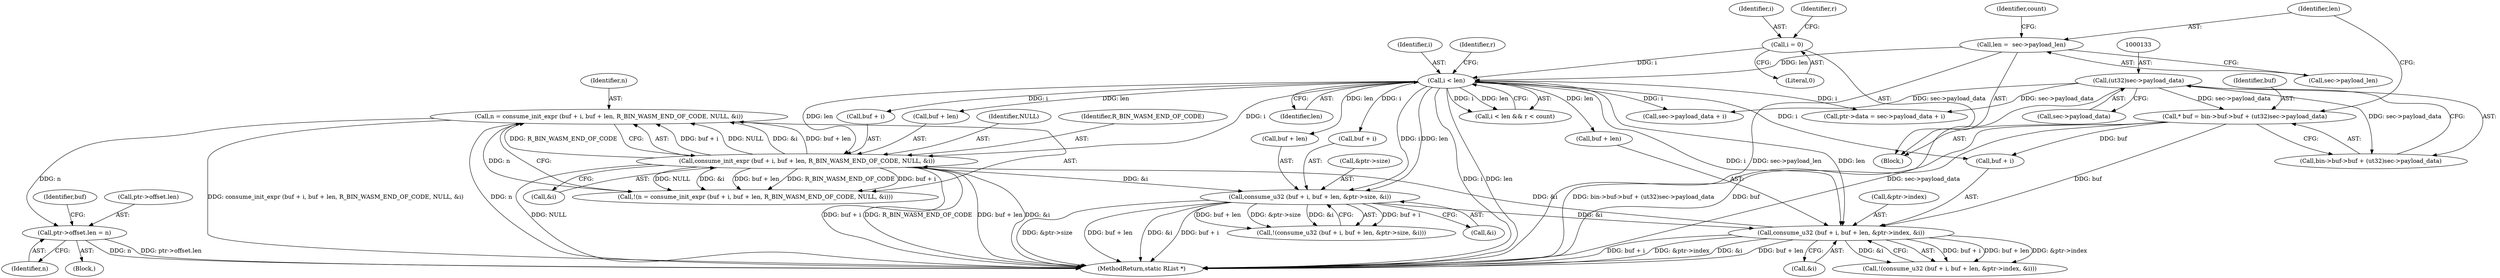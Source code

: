 digraph "1_radare2_d2632f6483a3ceb5d8e0a5fb11142c51c43978b4_0@pointer" {
"1000219" [label="(Call,ptr->offset.len = n)"];
"1000201" [label="(Call,n = consume_init_expr (buf + i, buf + len, R_BIN_WASM_END_OF_CODE, NULL, &i))"];
"1000203" [label="(Call,consume_init_expr (buf + i, buf + len, R_BIN_WASM_END_OF_CODE, NULL, &i))"];
"1000163" [label="(Call,i < len)"];
"1000150" [label="(Call,i = 0)"];
"1000138" [label="(Call,len =  sec->payload_len)"];
"1000181" [label="(Call,consume_u32 (buf + i, buf + len, &ptr->index, &i))"];
"1000124" [label="(Call,* buf = bin->buf->buf + (ut32)sec->payload_data)"];
"1000132" [label="(Call,(ut32)sec->payload_data)"];
"1000228" [label="(Call,consume_u32 (buf + i, buf + len, &ptr->size, &i))"];
"1000219" [label="(Call,ptr->offset.len = n)"];
"1000203" [label="(Call,consume_init_expr (buf + i, buf + len, R_BIN_WASM_END_OF_CODE, NULL, &i))"];
"1000145" [label="(Identifier,count)"];
"1000192" [label="(Call,&i)"];
"1000185" [label="(Call,buf + len)"];
"1000165" [label="(Identifier,len)"];
"1000232" [label="(Call,buf + len)"];
"1000140" [label="(Call,sec->payload_len)"];
"1000212" [label="(Call,&i)"];
"1000235" [label="(Call,&ptr->size)"];
"1000150" [label="(Call,i = 0)"];
"1000155" [label="(Identifier,r)"];
"1000164" [label="(Identifier,i)"];
"1000163" [label="(Call,i < len)"];
"1000204" [label="(Call,buf + i)"];
"1000250" [label="(Call,sec->payload_data + i)"];
"1000162" [label="(Call,i < len && r < count)"];
"1000124" [label="(Call,* buf = bin->buf->buf + (ut32)sec->payload_data)"];
"1000152" [label="(Literal,0)"];
"1000230" [label="(Identifier,buf)"];
"1000181" [label="(Call,consume_u32 (buf + i, buf + len, &ptr->index, &i))"];
"1000126" [label="(Call,bin->buf->buf + (ut32)sec->payload_data)"];
"1000180" [label="(Call,!(consume_u32 (buf + i, buf + len, &ptr->index, &i)))"];
"1000134" [label="(Call,sec->payload_data)"];
"1000167" [label="(Identifier,r)"];
"1000125" [label="(Identifier,buf)"];
"1000138" [label="(Call,len =  sec->payload_len)"];
"1000132" [label="(Call,(ut32)sec->payload_data)"];
"1000227" [label="(Call,!(consume_u32 (buf + i, buf + len, &ptr->size, &i)))"];
"1000220" [label="(Call,ptr->offset.len)"];
"1000225" [label="(Identifier,n)"];
"1000263" [label="(MethodReturn,static RList *)"];
"1000229" [label="(Call,buf + i)"];
"1000188" [label="(Call,&ptr->index)"];
"1000169" [label="(Block,)"];
"1000211" [label="(Identifier,NULL)"];
"1000207" [label="(Call,buf + len)"];
"1000246" [label="(Call,ptr->data = sec->payload_data + i)"];
"1000151" [label="(Identifier,i)"];
"1000239" [label="(Call,&i)"];
"1000182" [label="(Call,buf + i)"];
"1000202" [label="(Identifier,n)"];
"1000201" [label="(Call,n = consume_init_expr (buf + i, buf + len, R_BIN_WASM_END_OF_CODE, NULL, &i))"];
"1000139" [label="(Identifier,len)"];
"1000200" [label="(Call,!(n = consume_init_expr (buf + i, buf + len, R_BIN_WASM_END_OF_CODE, NULL, &i)))"];
"1000103" [label="(Block,)"];
"1000210" [label="(Identifier,R_BIN_WASM_END_OF_CODE)"];
"1000228" [label="(Call,consume_u32 (buf + i, buf + len, &ptr->size, &i))"];
"1000219" -> "1000169"  [label="AST: "];
"1000219" -> "1000225"  [label="CFG: "];
"1000220" -> "1000219"  [label="AST: "];
"1000225" -> "1000219"  [label="AST: "];
"1000230" -> "1000219"  [label="CFG: "];
"1000219" -> "1000263"  [label="DDG: n"];
"1000219" -> "1000263"  [label="DDG: ptr->offset.len"];
"1000201" -> "1000219"  [label="DDG: n"];
"1000201" -> "1000200"  [label="AST: "];
"1000201" -> "1000203"  [label="CFG: "];
"1000202" -> "1000201"  [label="AST: "];
"1000203" -> "1000201"  [label="AST: "];
"1000200" -> "1000201"  [label="CFG: "];
"1000201" -> "1000263"  [label="DDG: consume_init_expr (buf + i, buf + len, R_BIN_WASM_END_OF_CODE, NULL, &i)"];
"1000201" -> "1000263"  [label="DDG: n"];
"1000201" -> "1000200"  [label="DDG: n"];
"1000203" -> "1000201"  [label="DDG: buf + i"];
"1000203" -> "1000201"  [label="DDG: NULL"];
"1000203" -> "1000201"  [label="DDG: &i"];
"1000203" -> "1000201"  [label="DDG: buf + len"];
"1000203" -> "1000201"  [label="DDG: R_BIN_WASM_END_OF_CODE"];
"1000203" -> "1000212"  [label="CFG: "];
"1000204" -> "1000203"  [label="AST: "];
"1000207" -> "1000203"  [label="AST: "];
"1000210" -> "1000203"  [label="AST: "];
"1000211" -> "1000203"  [label="AST: "];
"1000212" -> "1000203"  [label="AST: "];
"1000203" -> "1000263"  [label="DDG: R_BIN_WASM_END_OF_CODE"];
"1000203" -> "1000263"  [label="DDG: buf + len"];
"1000203" -> "1000263"  [label="DDG: &i"];
"1000203" -> "1000263"  [label="DDG: NULL"];
"1000203" -> "1000263"  [label="DDG: buf + i"];
"1000203" -> "1000200"  [label="DDG: buf + i"];
"1000203" -> "1000200"  [label="DDG: NULL"];
"1000203" -> "1000200"  [label="DDG: &i"];
"1000203" -> "1000200"  [label="DDG: buf + len"];
"1000203" -> "1000200"  [label="DDG: R_BIN_WASM_END_OF_CODE"];
"1000163" -> "1000203"  [label="DDG: i"];
"1000163" -> "1000203"  [label="DDG: len"];
"1000181" -> "1000203"  [label="DDG: &i"];
"1000203" -> "1000228"  [label="DDG: &i"];
"1000163" -> "1000162"  [label="AST: "];
"1000163" -> "1000165"  [label="CFG: "];
"1000164" -> "1000163"  [label="AST: "];
"1000165" -> "1000163"  [label="AST: "];
"1000167" -> "1000163"  [label="CFG: "];
"1000162" -> "1000163"  [label="CFG: "];
"1000163" -> "1000263"  [label="DDG: i"];
"1000163" -> "1000263"  [label="DDG: len"];
"1000163" -> "1000162"  [label="DDG: i"];
"1000163" -> "1000162"  [label="DDG: len"];
"1000150" -> "1000163"  [label="DDG: i"];
"1000138" -> "1000163"  [label="DDG: len"];
"1000163" -> "1000181"  [label="DDG: i"];
"1000163" -> "1000181"  [label="DDG: len"];
"1000163" -> "1000182"  [label="DDG: i"];
"1000163" -> "1000185"  [label="DDG: len"];
"1000163" -> "1000204"  [label="DDG: i"];
"1000163" -> "1000207"  [label="DDG: len"];
"1000163" -> "1000228"  [label="DDG: i"];
"1000163" -> "1000228"  [label="DDG: len"];
"1000163" -> "1000229"  [label="DDG: i"];
"1000163" -> "1000232"  [label="DDG: len"];
"1000163" -> "1000246"  [label="DDG: i"];
"1000163" -> "1000250"  [label="DDG: i"];
"1000150" -> "1000103"  [label="AST: "];
"1000150" -> "1000152"  [label="CFG: "];
"1000151" -> "1000150"  [label="AST: "];
"1000152" -> "1000150"  [label="AST: "];
"1000155" -> "1000150"  [label="CFG: "];
"1000138" -> "1000103"  [label="AST: "];
"1000138" -> "1000140"  [label="CFG: "];
"1000139" -> "1000138"  [label="AST: "];
"1000140" -> "1000138"  [label="AST: "];
"1000145" -> "1000138"  [label="CFG: "];
"1000138" -> "1000263"  [label="DDG: sec->payload_len"];
"1000181" -> "1000180"  [label="AST: "];
"1000181" -> "1000192"  [label="CFG: "];
"1000182" -> "1000181"  [label="AST: "];
"1000185" -> "1000181"  [label="AST: "];
"1000188" -> "1000181"  [label="AST: "];
"1000192" -> "1000181"  [label="AST: "];
"1000180" -> "1000181"  [label="CFG: "];
"1000181" -> "1000263"  [label="DDG: buf + len"];
"1000181" -> "1000263"  [label="DDG: buf + i"];
"1000181" -> "1000263"  [label="DDG: &ptr->index"];
"1000181" -> "1000263"  [label="DDG: &i"];
"1000181" -> "1000180"  [label="DDG: buf + i"];
"1000181" -> "1000180"  [label="DDG: buf + len"];
"1000181" -> "1000180"  [label="DDG: &ptr->index"];
"1000181" -> "1000180"  [label="DDG: &i"];
"1000124" -> "1000181"  [label="DDG: buf"];
"1000228" -> "1000181"  [label="DDG: &i"];
"1000124" -> "1000103"  [label="AST: "];
"1000124" -> "1000126"  [label="CFG: "];
"1000125" -> "1000124"  [label="AST: "];
"1000126" -> "1000124"  [label="AST: "];
"1000139" -> "1000124"  [label="CFG: "];
"1000124" -> "1000263"  [label="DDG: bin->buf->buf + (ut32)sec->payload_data"];
"1000124" -> "1000263"  [label="DDG: buf"];
"1000132" -> "1000124"  [label="DDG: sec->payload_data"];
"1000124" -> "1000182"  [label="DDG: buf"];
"1000132" -> "1000126"  [label="AST: "];
"1000132" -> "1000134"  [label="CFG: "];
"1000133" -> "1000132"  [label="AST: "];
"1000134" -> "1000132"  [label="AST: "];
"1000126" -> "1000132"  [label="CFG: "];
"1000132" -> "1000263"  [label="DDG: sec->payload_data"];
"1000132" -> "1000126"  [label="DDG: sec->payload_data"];
"1000132" -> "1000246"  [label="DDG: sec->payload_data"];
"1000132" -> "1000250"  [label="DDG: sec->payload_data"];
"1000228" -> "1000227"  [label="AST: "];
"1000228" -> "1000239"  [label="CFG: "];
"1000229" -> "1000228"  [label="AST: "];
"1000232" -> "1000228"  [label="AST: "];
"1000235" -> "1000228"  [label="AST: "];
"1000239" -> "1000228"  [label="AST: "];
"1000227" -> "1000228"  [label="CFG: "];
"1000228" -> "1000263"  [label="DDG: &ptr->size"];
"1000228" -> "1000263"  [label="DDG: buf + len"];
"1000228" -> "1000263"  [label="DDG: &i"];
"1000228" -> "1000263"  [label="DDG: buf + i"];
"1000228" -> "1000227"  [label="DDG: buf + i"];
"1000228" -> "1000227"  [label="DDG: buf + len"];
"1000228" -> "1000227"  [label="DDG: &ptr->size"];
"1000228" -> "1000227"  [label="DDG: &i"];
}

